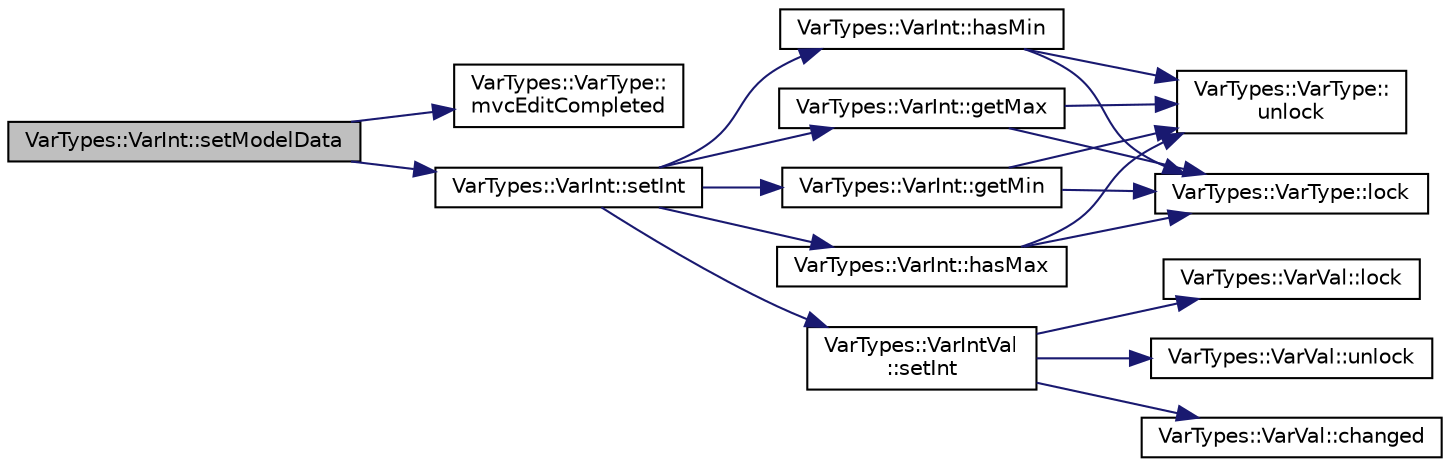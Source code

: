 digraph "VarTypes::VarInt::setModelData"
{
 // INTERACTIVE_SVG=YES
  edge [fontname="Helvetica",fontsize="10",labelfontname="Helvetica",labelfontsize="10"];
  node [fontname="Helvetica",fontsize="10",shape=record];
  rankdir="LR";
  Node1 [label="VarTypes::VarInt::setModelData",height=0.2,width=0.4,color="black", fillcolor="grey75", style="filled", fontcolor="black"];
  Node1 -> Node2 [color="midnightblue",fontsize="10",style="solid",fontname="Helvetica"];
  Node2 [label="VarTypes::VarType::\lmvcEditCompleted",height=0.2,width=0.4,color="black", fillcolor="white", style="filled",URL="$d4/d59/class_var_types_1_1_var_type.html#a11d56ca12e1dbd9994f9c5cc5b163eac",tooltip="A slot to receive signals from a model-view system that editing of this item was just completed..."];
  Node1 -> Node3 [color="midnightblue",fontsize="10",style="solid",fontname="Helvetica"];
  Node3 [label="VarTypes::VarInt::setInt",height=0.2,width=0.4,color="black", fillcolor="white", style="filled",URL="$d0/d6c/class_var_types_1_1_var_int.html#ab67d1a6bef3cd0fef96836dafdb60dca",tooltip="set the value of this node to val. "];
  Node3 -> Node4 [color="midnightblue",fontsize="10",style="solid",fontname="Helvetica"];
  Node4 [label="VarTypes::VarInt::getMax",height=0.2,width=0.4,color="black", fillcolor="white", style="filled",URL="$d0/d6c/class_var_types_1_1_var_int.html#ae5fba5b0ebd70c72003e63837a76e212"];
  Node4 -> Node5 [color="midnightblue",fontsize="10",style="solid",fontname="Helvetica"];
  Node5 [label="VarTypes::VarType::lock",height=0.2,width=0.4,color="black", fillcolor="white", style="filled",URL="$d4/d59/class_var_types_1_1_var_type.html#ae3cc30264a849e50988b92ed305d80d2"];
  Node4 -> Node6 [color="midnightblue",fontsize="10",style="solid",fontname="Helvetica"];
  Node6 [label="VarTypes::VarType::\lunlock",height=0.2,width=0.4,color="black", fillcolor="white", style="filled",URL="$d4/d59/class_var_types_1_1_var_type.html#aa879148410da333f6b9bf5c5e58fbad8"];
  Node3 -> Node7 [color="midnightblue",fontsize="10",style="solid",fontname="Helvetica"];
  Node7 [label="VarTypes::VarInt::getMin",height=0.2,width=0.4,color="black", fillcolor="white", style="filled",URL="$d0/d6c/class_var_types_1_1_var_int.html#ad8819c6fc1bb76d563dcdaea1d12bdaa"];
  Node7 -> Node5 [color="midnightblue",fontsize="10",style="solid",fontname="Helvetica"];
  Node7 -> Node6 [color="midnightblue",fontsize="10",style="solid",fontname="Helvetica"];
  Node3 -> Node8 [color="midnightblue",fontsize="10",style="solid",fontname="Helvetica"];
  Node8 [label="VarTypes::VarInt::hasMax",height=0.2,width=0.4,color="black", fillcolor="white", style="filled",URL="$d0/d6c/class_var_types_1_1_var_int.html#ad417671d1b5ca85c313e9fc47c01f6b4"];
  Node8 -> Node5 [color="midnightblue",fontsize="10",style="solid",fontname="Helvetica"];
  Node8 -> Node6 [color="midnightblue",fontsize="10",style="solid",fontname="Helvetica"];
  Node3 -> Node9 [color="midnightblue",fontsize="10",style="solid",fontname="Helvetica"];
  Node9 [label="VarTypes::VarInt::hasMin",height=0.2,width=0.4,color="black", fillcolor="white", style="filled",URL="$d0/d6c/class_var_types_1_1_var_int.html#a0b7c214d2af5936730801e17d03797d6"];
  Node9 -> Node5 [color="midnightblue",fontsize="10",style="solid",fontname="Helvetica"];
  Node9 -> Node6 [color="midnightblue",fontsize="10",style="solid",fontname="Helvetica"];
  Node3 -> Node10 [color="midnightblue",fontsize="10",style="solid",fontname="Helvetica"];
  Node10 [label="VarTypes::VarIntVal\l::setInt",height=0.2,width=0.4,color="black", fillcolor="white", style="filled",URL="$d4/dc9/class_var_types_1_1_var_int_val.html#afb8369e30c59a1004735828a7a528059",tooltip="set the value of this node to val. "];
  Node10 -> Node11 [color="midnightblue",fontsize="10",style="solid",fontname="Helvetica"];
  Node11 [label="VarTypes::VarVal::lock",height=0.2,width=0.4,color="black", fillcolor="white", style="filled",URL="$d6/de8/class_var_types_1_1_var_val.html#a687df377b593f5ab5ac0b26d22728d4a"];
  Node10 -> Node12 [color="midnightblue",fontsize="10",style="solid",fontname="Helvetica"];
  Node12 [label="VarTypes::VarVal::unlock",height=0.2,width=0.4,color="black", fillcolor="white", style="filled",URL="$d6/de8/class_var_types_1_1_var_val.html#a6f1d886beb58366ce6c157b224ff26f8"];
  Node10 -> Node13 [color="midnightblue",fontsize="10",style="solid",fontname="Helvetica"];
  Node13 [label="VarTypes::VarVal::changed",height=0.2,width=0.4,color="black", fillcolor="white", style="filled",URL="$d6/de8/class_var_types_1_1_var_val.html#a61bef38fdec1646a499e44ed09fe3589"];
}
